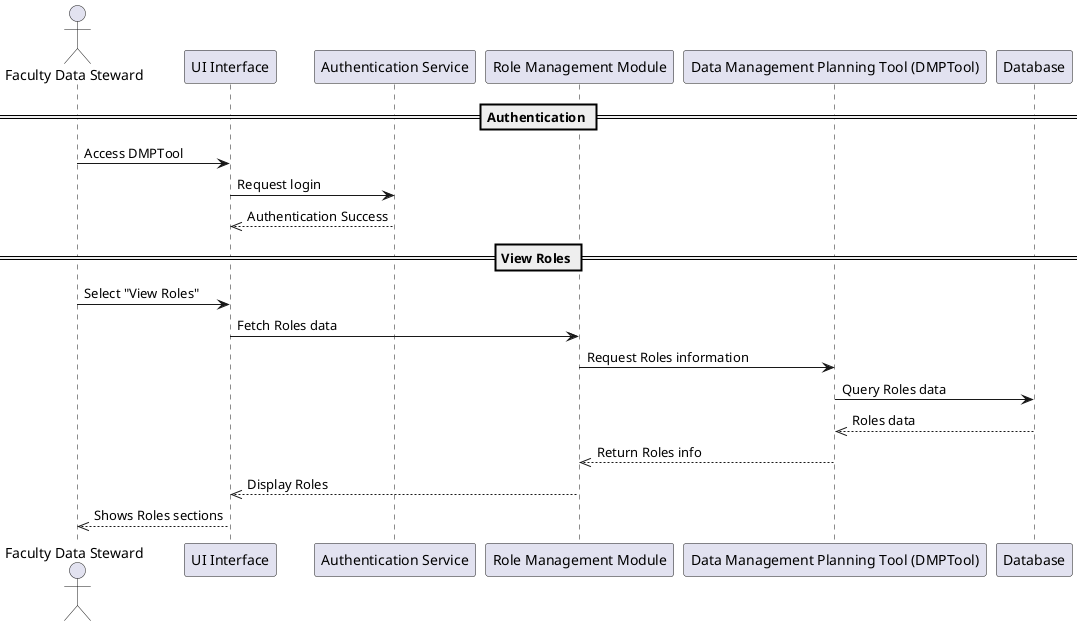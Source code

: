 @startuml
actor "Faculty Data Steward" as steward
participant "UI Interface" as UI
participant "Authentication Service" as Auth
participant "Role Management Module" as Roles
participant "Data Management Planning Tool (DMPTool)" as DMPTool
participant "Database" as DB

== Authentication ==
steward -> UI : Access DMPTool
UI -> Auth : Request login
Auth -->> UI : Authentication Success

== View Roles ==
steward -> UI : Select "View Roles"
UI -> Roles : Fetch Roles data
Roles -> DMPTool : Request Roles information
DMPTool -> DB : Query Roles data
DB -->> DMPTool : Roles data
DMPTool -->> Roles : Return Roles info
Roles -->> UI : Display Roles
UI -->> steward : Shows Roles sections

@enduml